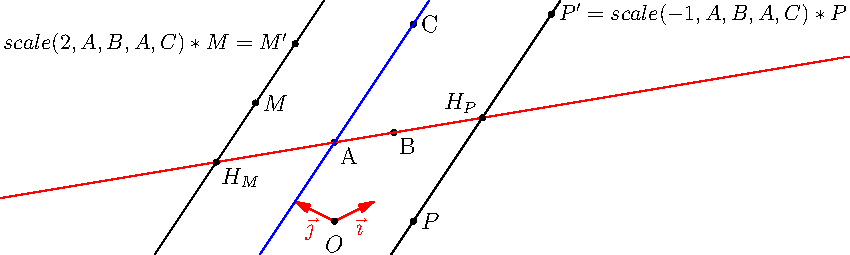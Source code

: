 import geometry;
size(15cm);

currentcoordsys=cartesiansystem((0,0),i=(1,0.5),j=(-1,0.5));
coordsys R=currentcoordsys;
show(R, xpen=invisible);

point A=(2,2);
dot("A",A,SE);

point B=(3,1.5);
dot("B",B,SE);

point C=A+(4,2);
dot("C",C);

drawline(A,B,red);
drawline(A,C,blue);

/*<asyxml><view file="modules/geometry.asy" type="transform" signature="scale(real,point,point,point,point,bool)"/></asyxml>*/
transform t=scale(2,A,B,A,C);
/*<asyxml><view file="modules/geometry.asy" type="transform" signature="projection(point,point,point,point,bool)"/></asyxml>*/
transform proj=projection(A,B,A,C);

point M=(2,4);
point Mh=proj*M;
dot("$H_M$",Mh,SE);
dot("$M$",M);
point Mp=t*M;
dot("\small$scale(2,A,B,A,C)*M=M'$",Mp,W);
drawline(M,Mh);

point P=(1,-1);
point Ph=proj*P;
dot("$H_P$",Ph,NW);
drawline(P,Ph);
dot("$P$",P);

transform t=scale(-1,A,B,A,C);
point Pp=t*P;
dot("\small$P'=scale(-1,A,B,A,C)*P$",Pp);
draw(P--Pp);
